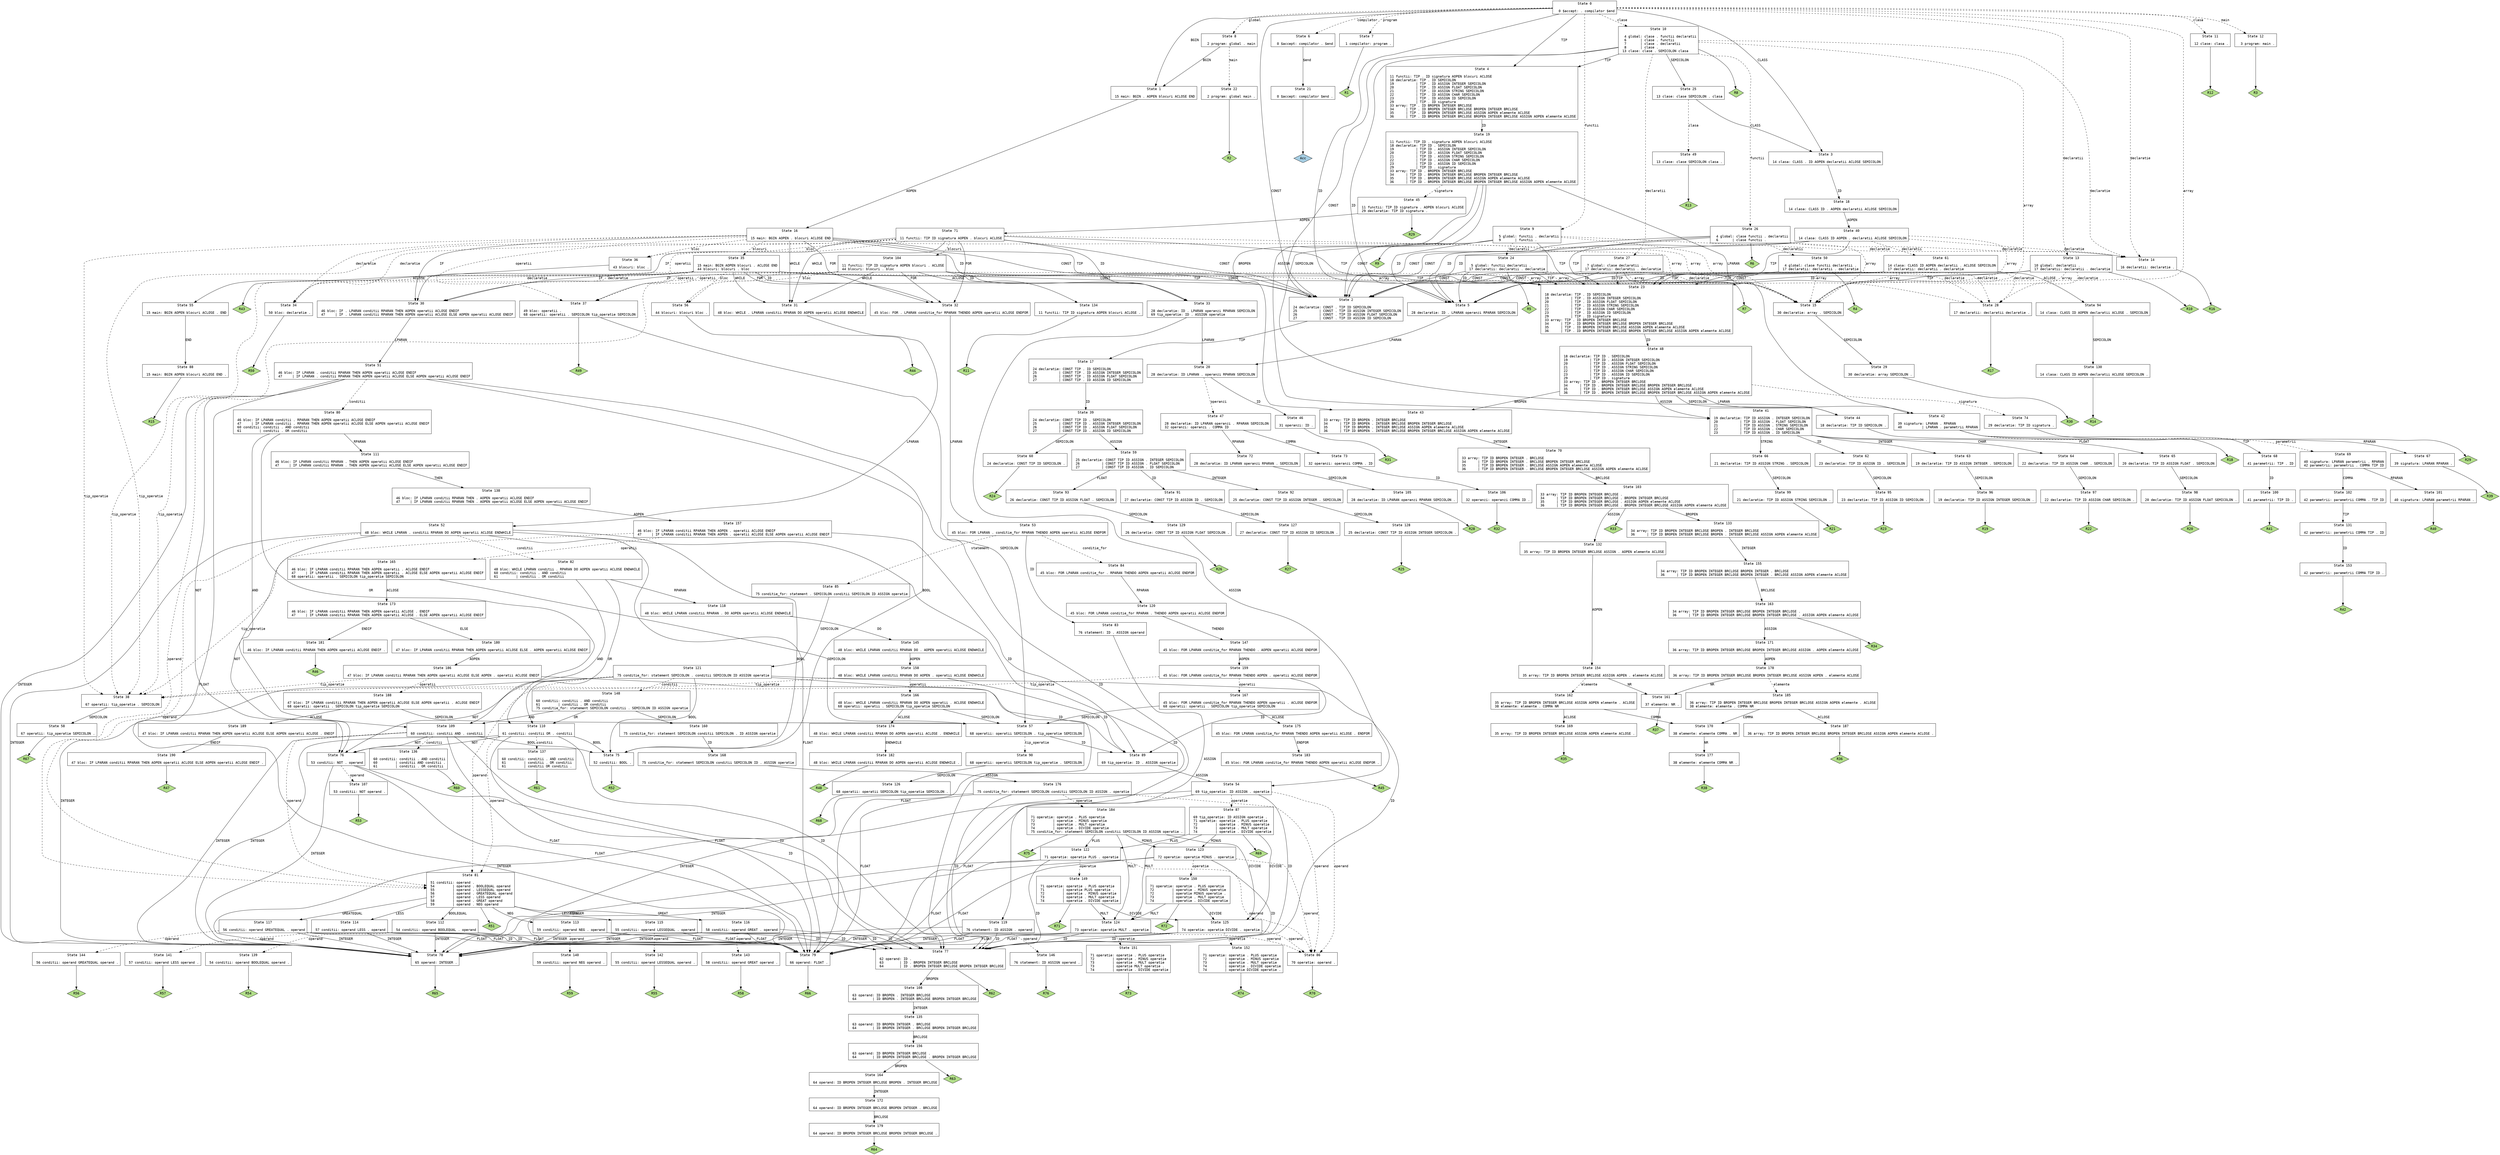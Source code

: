 // Generated by GNU Bison 3.5.1.
// Report bugs to <bug-bison@gnu.org>.
// Home page: <https://www.gnu.org/software/bison/>.

digraph "proiect.y"
{
  node [fontname = courier, shape = box, colorscheme = paired6]
  edge [fontname = courier]

  0 [label="State 0\n\l  0 $accept: . compilator $end\l"]
  0 -> 1 [style=solid label="BGIN"]
  0 -> 2 [style=solid label="CONST"]
  0 -> 3 [style=solid label="CLASS"]
  0 -> 4 [style=solid label="TIP"]
  0 -> 5 [style=solid label="ID"]
  0 -> 6 [style=dashed label="compilator"]
  0 -> 7 [style=dashed label="program"]
  0 -> 8 [style=dashed label="global"]
  0 -> 9 [style=dashed label="functii"]
  0 -> 10 [style=dashed label="clase"]
  0 -> 11 [style=dashed label="clasa"]
  0 -> 12 [style=dashed label="main"]
  0 -> 13 [style=dashed label="declaratii"]
  0 -> 14 [style=dashed label="declaratie"]
  0 -> 15 [style=dashed label="array"]
  1 [label="State 1\n\l 15 main: BGIN . AOPEN blocuri ACLOSE END\l"]
  1 -> 16 [style=solid label="AOPEN"]
  2 [label="State 2\n\l 24 declaratie: CONST . TIP ID SEMICOLON\l 25           | CONST . TIP ID ASSIGN INTEGER SEMICOLON\l 26           | CONST . TIP ID ASSIGN FLOAT SEMICOLON\l 27           | CONST . TIP ID ASSIGN ID SEMICOLON\l"]
  2 -> 17 [style=solid label="TIP"]
  3 [label="State 3\n\l 14 clasa: CLASS . ID AOPEN declaratii ACLOSE SEMICOLON\l"]
  3 -> 18 [style=solid label="ID"]
  4 [label="State 4\n\l 11 functii: TIP . ID signatura AOPEN blocuri ACLOSE\l 18 declaratie: TIP . ID SEMICOLON\l 19           | TIP . ID ASSIGN INTEGER SEMICOLON\l 20           | TIP . ID ASSIGN FLOAT SEMICOLON\l 21           | TIP . ID ASSIGN STRING SEMICOLON\l 22           | TIP . ID ASSIGN CHAR SEMICOLON\l 23           | TIP . ID ASSIGN ID SEMICOLON\l 29           | TIP . ID signatura\l 33 array: TIP . ID BROPEN INTEGER BRCLOSE\l 34      | TIP . ID BROPEN INTEGER BRCLOSE BROPEN INTEGER BRCLOSE\l 35      | TIP . ID BROPEN INTEGER BRCLOSE ASSIGN AOPEN elemente ACLOSE\l 36      | TIP . ID BROPEN INTEGER BRCLOSE BROPEN INTEGER BRCLOSE ASSIGN AOPEN elemente ACLOSE\l"]
  4 -> 19 [style=solid label="ID"]
  5 [label="State 5\n\l 28 declaratie: ID . LPARAN operanzi RPARAN SEMICOLON\l"]
  5 -> 20 [style=solid label="LPARAN"]
  6 [label="State 6\n\l  0 $accept: compilator . $end\l"]
  6 -> 21 [style=solid label="$end"]
  7 [label="State 7\n\l  1 compilator: program .\l"]
  7 -> "7R1" [style=solid]
 "7R1" [label="R1", fillcolor=3, shape=diamond, style=filled]
  8 [label="State 8\n\l  2 program: global . main\l"]
  8 -> 1 [style=solid label="BGIN"]
  8 -> 22 [style=dashed label="main"]
  9 [label="State 9\n\l  5 global: functii . declaratii\l  9       | functii .\l"]
  9 -> 2 [style=solid label="CONST"]
  9 -> 23 [style=solid label="TIP"]
  9 -> 5 [style=solid label="ID"]
  9 -> 24 [style=dashed label="declaratii"]
  9 -> 14 [style=dashed label="declaratie"]
  9 -> 15 [style=dashed label="array"]
  9 -> "9R9" [style=solid]
 "9R9" [label="R9", fillcolor=3, shape=diamond, style=filled]
  10 [label="State 10\n\l  4 global: clase . functii declaratii\l  6       | clase . functii\l  7       | clase . declaratii\l  8       | clase .\l 13 clase: clase . SEMICOLON clasa\l"]
  10 -> 2 [style=solid label="CONST"]
  10 -> 25 [style=solid label="SEMICOLON"]
  10 -> 4 [style=solid label="TIP"]
  10 -> 5 [style=solid label="ID"]
  10 -> 26 [style=dashed label="functii"]
  10 -> 27 [style=dashed label="declaratii"]
  10 -> 14 [style=dashed label="declaratie"]
  10 -> 15 [style=dashed label="array"]
  10 -> "10R8" [style=solid]
 "10R8" [label="R8", fillcolor=3, shape=diamond, style=filled]
  11 [label="State 11\n\l 12 clase: clasa .\l"]
  11 -> "11R12" [style=solid]
 "11R12" [label="R12", fillcolor=3, shape=diamond, style=filled]
  12 [label="State 12\n\l  3 program: main .\l"]
  12 -> "12R3" [style=solid]
 "12R3" [label="R3", fillcolor=3, shape=diamond, style=filled]
  13 [label="State 13\n\l 10 global: declaratii .\l 17 declaratii: declaratii . declaratie\l"]
  13 -> 2 [style=solid label="CONST"]
  13 -> 23 [style=solid label="TIP"]
  13 -> 5 [style=solid label="ID"]
  13 -> 28 [style=dashed label="declaratie"]
  13 -> 15 [style=dashed label="array"]
  13 -> "13R10" [style=solid]
 "13R10" [label="R10", fillcolor=3, shape=diamond, style=filled]
  14 [label="State 14\n\l 16 declaratii: declaratie .\l"]
  14 -> "14R16" [style=solid]
 "14R16" [label="R16", fillcolor=3, shape=diamond, style=filled]
  15 [label="State 15\n\l 30 declaratie: array . SEMICOLON\l"]
  15 -> 29 [style=solid label="SEMICOLON"]
  16 [label="State 16\n\l 15 main: BGIN AOPEN . blocuri ACLOSE END\l"]
  16 -> 2 [style=solid label="CONST"]
  16 -> 30 [style=solid label="IF"]
  16 -> 31 [style=solid label="WHILE"]
  16 -> 32 [style=solid label="FOR"]
  16 -> 23 [style=solid label="TIP"]
  16 -> 33 [style=solid label="ID"]
  16 -> 34 [style=dashed label="declaratie"]
  16 -> 15 [style=dashed label="array"]
  16 -> 35 [style=dashed label="blocuri"]
  16 -> 36 [style=dashed label="bloc"]
  16 -> 37 [style=dashed label="operatii"]
  16 -> 38 [style=dashed label="tip_operatie"]
  17 [label="State 17\n\l 24 declaratie: CONST TIP . ID SEMICOLON\l 25           | CONST TIP . ID ASSIGN INTEGER SEMICOLON\l 26           | CONST TIP . ID ASSIGN FLOAT SEMICOLON\l 27           | CONST TIP . ID ASSIGN ID SEMICOLON\l"]
  17 -> 39 [style=solid label="ID"]
  18 [label="State 18\n\l 14 clasa: CLASS ID . AOPEN declaratii ACLOSE SEMICOLON\l"]
  18 -> 40 [style=solid label="AOPEN"]
  19 [label="State 19\n\l 11 functii: TIP ID . signatura AOPEN blocuri ACLOSE\l 18 declaratie: TIP ID . SEMICOLON\l 19           | TIP ID . ASSIGN INTEGER SEMICOLON\l 20           | TIP ID . ASSIGN FLOAT SEMICOLON\l 21           | TIP ID . ASSIGN STRING SEMICOLON\l 22           | TIP ID . ASSIGN CHAR SEMICOLON\l 23           | TIP ID . ASSIGN ID SEMICOLON\l 29           | TIP ID . signatura\l 33 array: TIP ID . BROPEN INTEGER BRCLOSE\l 34      | TIP ID . BROPEN INTEGER BRCLOSE BROPEN INTEGER BRCLOSE\l 35      | TIP ID . BROPEN INTEGER BRCLOSE ASSIGN AOPEN elemente ACLOSE\l 36      | TIP ID . BROPEN INTEGER BRCLOSE BROPEN INTEGER BRCLOSE ASSIGN AOPEN elemente ACLOSE\l"]
  19 -> 41 [style=solid label="ASSIGN"]
  19 -> 42 [style=solid label="LPARAN"]
  19 -> 43 [style=solid label="BROPEN"]
  19 -> 44 [style=solid label="SEMICOLON"]
  19 -> 45 [style=dashed label="signatura"]
  20 [label="State 20\n\l 28 declaratie: ID LPARAN . operanzi RPARAN SEMICOLON\l"]
  20 -> 46 [style=solid label="ID"]
  20 -> 47 [style=dashed label="operanzi"]
  21 [label="State 21\n\l  0 $accept: compilator $end .\l"]
  21 -> "21R0" [style=solid]
 "21R0" [label="Acc", fillcolor=1, shape=diamond, style=filled]
  22 [label="State 22\n\l  2 program: global main .\l"]
  22 -> "22R2" [style=solid]
 "22R2" [label="R2", fillcolor=3, shape=diamond, style=filled]
  23 [label="State 23\n\l 18 declaratie: TIP . ID SEMICOLON\l 19           | TIP . ID ASSIGN INTEGER SEMICOLON\l 20           | TIP . ID ASSIGN FLOAT SEMICOLON\l 21           | TIP . ID ASSIGN STRING SEMICOLON\l 22           | TIP . ID ASSIGN CHAR SEMICOLON\l 23           | TIP . ID ASSIGN ID SEMICOLON\l 29           | TIP . ID signatura\l 33 array: TIP . ID BROPEN INTEGER BRCLOSE\l 34      | TIP . ID BROPEN INTEGER BRCLOSE BROPEN INTEGER BRCLOSE\l 35      | TIP . ID BROPEN INTEGER BRCLOSE ASSIGN AOPEN elemente ACLOSE\l 36      | TIP . ID BROPEN INTEGER BRCLOSE BROPEN INTEGER BRCLOSE ASSIGN AOPEN elemente ACLOSE\l"]
  23 -> 48 [style=solid label="ID"]
  24 [label="State 24\n\l  5 global: functii declaratii .\l 17 declaratii: declaratii . declaratie\l"]
  24 -> 2 [style=solid label="CONST"]
  24 -> 23 [style=solid label="TIP"]
  24 -> 5 [style=solid label="ID"]
  24 -> 28 [style=dashed label="declaratie"]
  24 -> 15 [style=dashed label="array"]
  24 -> "24R5" [style=solid]
 "24R5" [label="R5", fillcolor=3, shape=diamond, style=filled]
  25 [label="State 25\n\l 13 clase: clase SEMICOLON . clasa\l"]
  25 -> 3 [style=solid label="CLASS"]
  25 -> 49 [style=dashed label="clasa"]
  26 [label="State 26\n\l  4 global: clase functii . declaratii\l  6       | clase functii .\l"]
  26 -> 2 [style=solid label="CONST"]
  26 -> 23 [style=solid label="TIP"]
  26 -> 5 [style=solid label="ID"]
  26 -> 50 [style=dashed label="declaratii"]
  26 -> 14 [style=dashed label="declaratie"]
  26 -> 15 [style=dashed label="array"]
  26 -> "26R6" [style=solid]
 "26R6" [label="R6", fillcolor=3, shape=diamond, style=filled]
  27 [label="State 27\n\l  7 global: clase declaratii .\l 17 declaratii: declaratii . declaratie\l"]
  27 -> 2 [style=solid label="CONST"]
  27 -> 23 [style=solid label="TIP"]
  27 -> 5 [style=solid label="ID"]
  27 -> 28 [style=dashed label="declaratie"]
  27 -> 15 [style=dashed label="array"]
  27 -> "27R7" [style=solid]
 "27R7" [label="R7", fillcolor=3, shape=diamond, style=filled]
  28 [label="State 28\n\l 17 declaratii: declaratii declaratie .\l"]
  28 -> "28R17" [style=solid]
 "28R17" [label="R17", fillcolor=3, shape=diamond, style=filled]
  29 [label="State 29\n\l 30 declaratie: array SEMICOLON .\l"]
  29 -> "29R30" [style=solid]
 "29R30" [label="R30", fillcolor=3, shape=diamond, style=filled]
  30 [label="State 30\n\l 46 bloc: IF . LPARAN conditii RPARAN THEN AOPEN operatii ACLOSE ENDIF\l 47     | IF . LPARAN conditii RPARAN THEN AOPEN operatii ACLOSE ELSE AOPEN operatii ACLOSE ENDIF\l"]
  30 -> 51 [style=solid label="LPARAN"]
  31 [label="State 31\n\l 48 bloc: WHILE . LPARAN conditii RPARAN DO AOPEN operatii ACLOSE ENDWHILE\l"]
  31 -> 52 [style=solid label="LPARAN"]
  32 [label="State 32\n\l 45 bloc: FOR . LPARAN conditie_for RPARAN THENDO AOPEN operatii ACLOSE ENDFOR\l"]
  32 -> 53 [style=solid label="LPARAN"]
  33 [label="State 33\n\l 28 declaratie: ID . LPARAN operanzi RPARAN SEMICOLON\l 69 tip_operatie: ID . ASSIGN operatie\l"]
  33 -> 54 [style=solid label="ASSIGN"]
  33 -> 20 [style=solid label="LPARAN"]
  34 [label="State 34\n\l 50 bloc: declaratie .\l"]
  34 -> "34R50" [style=solid]
 "34R50" [label="R50", fillcolor=3, shape=diamond, style=filled]
  35 [label="State 35\n\l 15 main: BGIN AOPEN blocuri . ACLOSE END\l 44 blocuri: blocuri . bloc\l"]
  35 -> 2 [style=solid label="CONST"]
  35 -> 30 [style=solid label="IF"]
  35 -> 31 [style=solid label="WHILE"]
  35 -> 32 [style=solid label="FOR"]
  35 -> 55 [style=solid label="ACLOSE"]
  35 -> 23 [style=solid label="TIP"]
  35 -> 33 [style=solid label="ID"]
  35 -> 34 [style=dashed label="declaratie"]
  35 -> 15 [style=dashed label="array"]
  35 -> 56 [style=dashed label="bloc"]
  35 -> 37 [style=dashed label="operatii"]
  35 -> 38 [style=dashed label="tip_operatie"]
  36 [label="State 36\n\l 43 blocuri: bloc .\l"]
  36 -> "36R43" [style=solid]
 "36R43" [label="R43", fillcolor=3, shape=diamond, style=filled]
  37 [label="State 37\n\l 49 bloc: operatii .\l 68 operatii: operatii . SEMICOLON tip_operatie SEMICOLON\l"]
  37 -> 57 [style=solid label="SEMICOLON"]
  37 -> "37R49" [style=solid]
 "37R49" [label="R49", fillcolor=3, shape=diamond, style=filled]
  38 [label="State 38\n\l 67 operatii: tip_operatie . SEMICOLON\l"]
  38 -> 58 [style=solid label="SEMICOLON"]
  39 [label="State 39\n\l 24 declaratie: CONST TIP ID . SEMICOLON\l 25           | CONST TIP ID . ASSIGN INTEGER SEMICOLON\l 26           | CONST TIP ID . ASSIGN FLOAT SEMICOLON\l 27           | CONST TIP ID . ASSIGN ID SEMICOLON\l"]
  39 -> 59 [style=solid label="ASSIGN"]
  39 -> 60 [style=solid label="SEMICOLON"]
  40 [label="State 40\n\l 14 clasa: CLASS ID AOPEN . declaratii ACLOSE SEMICOLON\l"]
  40 -> 2 [style=solid label="CONST"]
  40 -> 23 [style=solid label="TIP"]
  40 -> 5 [style=solid label="ID"]
  40 -> 61 [style=dashed label="declaratii"]
  40 -> 14 [style=dashed label="declaratie"]
  40 -> 15 [style=dashed label="array"]
  41 [label="State 41\n\l 19 declaratie: TIP ID ASSIGN . INTEGER SEMICOLON\l 20           | TIP ID ASSIGN . FLOAT SEMICOLON\l 21           | TIP ID ASSIGN . STRING SEMICOLON\l 22           | TIP ID ASSIGN . CHAR SEMICOLON\l 23           | TIP ID ASSIGN . ID SEMICOLON\l"]
  41 -> 62 [style=solid label="ID"]
  41 -> 63 [style=solid label="INTEGER"]
  41 -> 64 [style=solid label="CHAR"]
  41 -> 65 [style=solid label="FLOAT"]
  41 -> 66 [style=solid label="STRING"]
  42 [label="State 42\n\l 39 signatura: LPARAN . RPARAN\l 40          | LPARAN . parametrii RPARAN\l"]
  42 -> 67 [style=solid label="RPARAN"]
  42 -> 68 [style=solid label="TIP"]
  42 -> 69 [style=dashed label="parametrii"]
  43 [label="State 43\n\l 33 array: TIP ID BROPEN . INTEGER BRCLOSE\l 34      | TIP ID BROPEN . INTEGER BRCLOSE BROPEN INTEGER BRCLOSE\l 35      | TIP ID BROPEN . INTEGER BRCLOSE ASSIGN AOPEN elemente ACLOSE\l 36      | TIP ID BROPEN . INTEGER BRCLOSE BROPEN INTEGER BRCLOSE ASSIGN AOPEN elemente ACLOSE\l"]
  43 -> 70 [style=solid label="INTEGER"]
  44 [label="State 44\n\l 18 declaratie: TIP ID SEMICOLON .\l"]
  44 -> "44R18" [style=solid]
 "44R18" [label="R18", fillcolor=3, shape=diamond, style=filled]
  45 [label="State 45\n\l 11 functii: TIP ID signatura . AOPEN blocuri ACLOSE\l 29 declaratie: TIP ID signatura .\l"]
  45 -> 71 [style=solid label="AOPEN"]
  45 -> "45R29" [style=solid]
 "45R29" [label="R29", fillcolor=3, shape=diamond, style=filled]
  46 [label="State 46\n\l 31 operanzi: ID .\l"]
  46 -> "46R31" [style=solid]
 "46R31" [label="R31", fillcolor=3, shape=diamond, style=filled]
  47 [label="State 47\n\l 28 declaratie: ID LPARAN operanzi . RPARAN SEMICOLON\l 32 operanzi: operanzi . COMMA ID\l"]
  47 -> 72 [style=solid label="RPARAN"]
  47 -> 73 [style=solid label="COMMA"]
  48 [label="State 48\n\l 18 declaratie: TIP ID . SEMICOLON\l 19           | TIP ID . ASSIGN INTEGER SEMICOLON\l 20           | TIP ID . ASSIGN FLOAT SEMICOLON\l 21           | TIP ID . ASSIGN STRING SEMICOLON\l 22           | TIP ID . ASSIGN CHAR SEMICOLON\l 23           | TIP ID . ASSIGN ID SEMICOLON\l 29           | TIP ID . signatura\l 33 array: TIP ID . BROPEN INTEGER BRCLOSE\l 34      | TIP ID . BROPEN INTEGER BRCLOSE BROPEN INTEGER BRCLOSE\l 35      | TIP ID . BROPEN INTEGER BRCLOSE ASSIGN AOPEN elemente ACLOSE\l 36      | TIP ID . BROPEN INTEGER BRCLOSE BROPEN INTEGER BRCLOSE ASSIGN AOPEN elemente ACLOSE\l"]
  48 -> 41 [style=solid label="ASSIGN"]
  48 -> 42 [style=solid label="LPARAN"]
  48 -> 43 [style=solid label="BROPEN"]
  48 -> 44 [style=solid label="SEMICOLON"]
  48 -> 74 [style=dashed label="signatura"]
  49 [label="State 49\n\l 13 clase: clase SEMICOLON clasa .\l"]
  49 -> "49R13" [style=solid]
 "49R13" [label="R13", fillcolor=3, shape=diamond, style=filled]
  50 [label="State 50\n\l  4 global: clase functii declaratii .\l 17 declaratii: declaratii . declaratie\l"]
  50 -> 2 [style=solid label="CONST"]
  50 -> 23 [style=solid label="TIP"]
  50 -> 5 [style=solid label="ID"]
  50 -> 28 [style=dashed label="declaratie"]
  50 -> 15 [style=dashed label="array"]
  50 -> "50R4" [style=solid]
 "50R4" [label="R4", fillcolor=3, shape=diamond, style=filled]
  51 [label="State 51\n\l 46 bloc: IF LPARAN . conditii RPARAN THEN AOPEN operatii ACLOSE ENDIF\l 47     | IF LPARAN . conditii RPARAN THEN AOPEN operatii ACLOSE ELSE AOPEN operatii ACLOSE ENDIF\l"]
  51 -> 75 [style=solid label="BOOL"]
  51 -> 76 [style=solid label="NOT"]
  51 -> 77 [style=solid label="ID"]
  51 -> 78 [style=solid label="INTEGER"]
  51 -> 79 [style=solid label="FLOAT"]
  51 -> 80 [style=dashed label="conditii"]
  51 -> 81 [style=dashed label="operand"]
  52 [label="State 52\n\l 48 bloc: WHILE LPARAN . conditii RPARAN DO AOPEN operatii ACLOSE ENDWHILE\l"]
  52 -> 75 [style=solid label="BOOL"]
  52 -> 76 [style=solid label="NOT"]
  52 -> 77 [style=solid label="ID"]
  52 -> 78 [style=solid label="INTEGER"]
  52 -> 79 [style=solid label="FLOAT"]
  52 -> 82 [style=dashed label="conditii"]
  52 -> 81 [style=dashed label="operand"]
  53 [label="State 53\n\l 45 bloc: FOR LPARAN . conditie_for RPARAN THENDO AOPEN operatii ACLOSE ENDFOR\l"]
  53 -> 83 [style=solid label="ID"]
  53 -> 84 [style=dashed label="conditie_for"]
  53 -> 85 [style=dashed label="statement"]
  54 [label="State 54\n\l 69 tip_operatie: ID ASSIGN . operatie\l"]
  54 -> 77 [style=solid label="ID"]
  54 -> 78 [style=solid label="INTEGER"]
  54 -> 79 [style=solid label="FLOAT"]
  54 -> 86 [style=dashed label="operand"]
  54 -> 87 [style=dashed label="operatie"]
  55 [label="State 55\n\l 15 main: BGIN AOPEN blocuri ACLOSE . END\l"]
  55 -> 88 [style=solid label="END"]
  56 [label="State 56\n\l 44 blocuri: blocuri bloc .\l"]
  56 -> "56R44" [style=solid]
 "56R44" [label="R44", fillcolor=3, shape=diamond, style=filled]
  57 [label="State 57\n\l 68 operatii: operatii SEMICOLON . tip_operatie SEMICOLON\l"]
  57 -> 89 [style=solid label="ID"]
  57 -> 90 [style=dashed label="tip_operatie"]
  58 [label="State 58\n\l 67 operatii: tip_operatie SEMICOLON .\l"]
  58 -> "58R67" [style=solid]
 "58R67" [label="R67", fillcolor=3, shape=diamond, style=filled]
  59 [label="State 59\n\l 25 declaratie: CONST TIP ID ASSIGN . INTEGER SEMICOLON\l 26           | CONST TIP ID ASSIGN . FLOAT SEMICOLON\l 27           | CONST TIP ID ASSIGN . ID SEMICOLON\l"]
  59 -> 91 [style=solid label="ID"]
  59 -> 92 [style=solid label="INTEGER"]
  59 -> 93 [style=solid label="FLOAT"]
  60 [label="State 60\n\l 24 declaratie: CONST TIP ID SEMICOLON .\l"]
  60 -> "60R24" [style=solid]
 "60R24" [label="R24", fillcolor=3, shape=diamond, style=filled]
  61 [label="State 61\n\l 14 clasa: CLASS ID AOPEN declaratii . ACLOSE SEMICOLON\l 17 declaratii: declaratii . declaratie\l"]
  61 -> 2 [style=solid label="CONST"]
  61 -> 94 [style=solid label="ACLOSE"]
  61 -> 23 [style=solid label="TIP"]
  61 -> 5 [style=solid label="ID"]
  61 -> 28 [style=dashed label="declaratie"]
  61 -> 15 [style=dashed label="array"]
  62 [label="State 62\n\l 23 declaratie: TIP ID ASSIGN ID . SEMICOLON\l"]
  62 -> 95 [style=solid label="SEMICOLON"]
  63 [label="State 63\n\l 19 declaratie: TIP ID ASSIGN INTEGER . SEMICOLON\l"]
  63 -> 96 [style=solid label="SEMICOLON"]
  64 [label="State 64\n\l 22 declaratie: TIP ID ASSIGN CHAR . SEMICOLON\l"]
  64 -> 97 [style=solid label="SEMICOLON"]
  65 [label="State 65\n\l 20 declaratie: TIP ID ASSIGN FLOAT . SEMICOLON\l"]
  65 -> 98 [style=solid label="SEMICOLON"]
  66 [label="State 66\n\l 21 declaratie: TIP ID ASSIGN STRING . SEMICOLON\l"]
  66 -> 99 [style=solid label="SEMICOLON"]
  67 [label="State 67\n\l 39 signatura: LPARAN RPARAN .\l"]
  67 -> "67R39" [style=solid]
 "67R39" [label="R39", fillcolor=3, shape=diamond, style=filled]
  68 [label="State 68\n\l 41 parametrii: TIP . ID\l"]
  68 -> 100 [style=solid label="ID"]
  69 [label="State 69\n\l 40 signatura: LPARAN parametrii . RPARAN\l 42 parametrii: parametrii . COMMA TIP ID\l"]
  69 -> 101 [style=solid label="RPARAN"]
  69 -> 102 [style=solid label="COMMA"]
  70 [label="State 70\n\l 33 array: TIP ID BROPEN INTEGER . BRCLOSE\l 34      | TIP ID BROPEN INTEGER . BRCLOSE BROPEN INTEGER BRCLOSE\l 35      | TIP ID BROPEN INTEGER . BRCLOSE ASSIGN AOPEN elemente ACLOSE\l 36      | TIP ID BROPEN INTEGER . BRCLOSE BROPEN INTEGER BRCLOSE ASSIGN AOPEN elemente ACLOSE\l"]
  70 -> 103 [style=solid label="BRCLOSE"]
  71 [label="State 71\n\l 11 functii: TIP ID signatura AOPEN . blocuri ACLOSE\l"]
  71 -> 2 [style=solid label="CONST"]
  71 -> 30 [style=solid label="IF"]
  71 -> 31 [style=solid label="WHILE"]
  71 -> 32 [style=solid label="FOR"]
  71 -> 23 [style=solid label="TIP"]
  71 -> 33 [style=solid label="ID"]
  71 -> 34 [style=dashed label="declaratie"]
  71 -> 15 [style=dashed label="array"]
  71 -> 104 [style=dashed label="blocuri"]
  71 -> 36 [style=dashed label="bloc"]
  71 -> 37 [style=dashed label="operatii"]
  71 -> 38 [style=dashed label="tip_operatie"]
  72 [label="State 72\n\l 28 declaratie: ID LPARAN operanzi RPARAN . SEMICOLON\l"]
  72 -> 105 [style=solid label="SEMICOLON"]
  73 [label="State 73\n\l 32 operanzi: operanzi COMMA . ID\l"]
  73 -> 106 [style=solid label="ID"]
  74 [label="State 74\n\l 29 declaratie: TIP ID signatura .\l"]
  74 -> "74R29" [style=solid]
 "74R29" [label="R29", fillcolor=3, shape=diamond, style=filled]
  75 [label="State 75\n\l 52 conditii: BOOL .\l"]
  75 -> "75R52" [style=solid]
 "75R52" [label="R52", fillcolor=3, shape=diamond, style=filled]
  76 [label="State 76\n\l 53 conditii: NOT . operand\l"]
  76 -> 77 [style=solid label="ID"]
  76 -> 78 [style=solid label="INTEGER"]
  76 -> 79 [style=solid label="FLOAT"]
  76 -> 107 [style=dashed label="operand"]
  77 [label="State 77\n\l 62 operand: ID .\l 63        | ID . BROPEN INTEGER BRCLOSE\l 64        | ID . BROPEN INTEGER BRCLOSE BROPEN INTEGER BRCLOSE\l"]
  77 -> 108 [style=solid label="BROPEN"]
  77 -> "77R62" [style=solid]
 "77R62" [label="R62", fillcolor=3, shape=diamond, style=filled]
  78 [label="State 78\n\l 65 operand: INTEGER .\l"]
  78 -> "78R65" [style=solid]
 "78R65" [label="R65", fillcolor=3, shape=diamond, style=filled]
  79 [label="State 79\n\l 66 operand: FLOAT .\l"]
  79 -> "79R66" [style=solid]
 "79R66" [label="R66", fillcolor=3, shape=diamond, style=filled]
  80 [label="State 80\n\l 46 bloc: IF LPARAN conditii . RPARAN THEN AOPEN operatii ACLOSE ENDIF\l 47     | IF LPARAN conditii . RPARAN THEN AOPEN operatii ACLOSE ELSE AOPEN operatii ACLOSE ENDIF\l 60 conditii: conditii . AND conditii\l 61         | conditii . OR conditii\l"]
  80 -> 109 [style=solid label="AND"]
  80 -> 110 [style=solid label="OR"]
  80 -> 111 [style=solid label="RPARAN"]
  81 [label="State 81\n\l 51 conditii: operand .\l 54         | operand . BOOLEQUAL operand\l 55         | operand . LESSEQUAL operand\l 56         | operand . GREATEQUAL operand\l 57         | operand . LESS operand\l 58         | operand . GREAT operand\l 59         | operand . NEG operand\l"]
  81 -> 112 [style=solid label="BOOLEQUAL"]
  81 -> 113 [style=solid label="NEG"]
  81 -> 114 [style=solid label="LESS"]
  81 -> 115 [style=solid label="LESSEQUAL"]
  81 -> 116 [style=solid label="GREAT"]
  81 -> 117 [style=solid label="GREATEQUAL"]
  81 -> "81R51" [style=solid]
 "81R51" [label="R51", fillcolor=3, shape=diamond, style=filled]
  82 [label="State 82\n\l 48 bloc: WHILE LPARAN conditii . RPARAN DO AOPEN operatii ACLOSE ENDWHILE\l 60 conditii: conditii . AND conditii\l 61         | conditii . OR conditii\l"]
  82 -> 109 [style=solid label="AND"]
  82 -> 110 [style=solid label="OR"]
  82 -> 118 [style=solid label="RPARAN"]
  83 [label="State 83\n\l 76 statement: ID . ASSIGN operand\l"]
  83 -> 119 [style=solid label="ASSIGN"]
  84 [label="State 84\n\l 45 bloc: FOR LPARAN conditie_for . RPARAN THENDO AOPEN operatii ACLOSE ENDFOR\l"]
  84 -> 120 [style=solid label="RPARAN"]
  85 [label="State 85\n\l 75 conditie_for: statement . SEMICOLON conditii SEMICOLON ID ASSIGN operatie\l"]
  85 -> 121 [style=solid label="SEMICOLON"]
  86 [label="State 86\n\l 70 operatie: operand .\l"]
  86 -> "86R70" [style=solid]
 "86R70" [label="R70", fillcolor=3, shape=diamond, style=filled]
  87 [label="State 87\n\l 69 tip_operatie: ID ASSIGN operatie .\l 71 operatie: operatie . PLUS operatie\l 72         | operatie . MINUS operatie\l 73         | operatie . MULT operatie\l 74         | operatie . DIVIDE operatie\l"]
  87 -> 122 [style=solid label="PLUS"]
  87 -> 123 [style=solid label="MINUS"]
  87 -> 124 [style=solid label="MULT"]
  87 -> 125 [style=solid label="DIVIDE"]
  87 -> "87R69" [style=solid]
 "87R69" [label="R69", fillcolor=3, shape=diamond, style=filled]
  88 [label="State 88\n\l 15 main: BGIN AOPEN blocuri ACLOSE END .\l"]
  88 -> "88R15" [style=solid]
 "88R15" [label="R15", fillcolor=3, shape=diamond, style=filled]
  89 [label="State 89\n\l 69 tip_operatie: ID . ASSIGN operatie\l"]
  89 -> 54 [style=solid label="ASSIGN"]
  90 [label="State 90\n\l 68 operatii: operatii SEMICOLON tip_operatie . SEMICOLON\l"]
  90 -> 126 [style=solid label="SEMICOLON"]
  91 [label="State 91\n\l 27 declaratie: CONST TIP ID ASSIGN ID . SEMICOLON\l"]
  91 -> 127 [style=solid label="SEMICOLON"]
  92 [label="State 92\n\l 25 declaratie: CONST TIP ID ASSIGN INTEGER . SEMICOLON\l"]
  92 -> 128 [style=solid label="SEMICOLON"]
  93 [label="State 93\n\l 26 declaratie: CONST TIP ID ASSIGN FLOAT . SEMICOLON\l"]
  93 -> 129 [style=solid label="SEMICOLON"]
  94 [label="State 94\n\l 14 clasa: CLASS ID AOPEN declaratii ACLOSE . SEMICOLON\l"]
  94 -> 130 [style=solid label="SEMICOLON"]
  95 [label="State 95\n\l 23 declaratie: TIP ID ASSIGN ID SEMICOLON .\l"]
  95 -> "95R23" [style=solid]
 "95R23" [label="R23", fillcolor=3, shape=diamond, style=filled]
  96 [label="State 96\n\l 19 declaratie: TIP ID ASSIGN INTEGER SEMICOLON .\l"]
  96 -> "96R19" [style=solid]
 "96R19" [label="R19", fillcolor=3, shape=diamond, style=filled]
  97 [label="State 97\n\l 22 declaratie: TIP ID ASSIGN CHAR SEMICOLON .\l"]
  97 -> "97R22" [style=solid]
 "97R22" [label="R22", fillcolor=3, shape=diamond, style=filled]
  98 [label="State 98\n\l 20 declaratie: TIP ID ASSIGN FLOAT SEMICOLON .\l"]
  98 -> "98R20" [style=solid]
 "98R20" [label="R20", fillcolor=3, shape=diamond, style=filled]
  99 [label="State 99\n\l 21 declaratie: TIP ID ASSIGN STRING SEMICOLON .\l"]
  99 -> "99R21" [style=solid]
 "99R21" [label="R21", fillcolor=3, shape=diamond, style=filled]
  100 [label="State 100\n\l 41 parametrii: TIP ID .\l"]
  100 -> "100R41" [style=solid]
 "100R41" [label="R41", fillcolor=3, shape=diamond, style=filled]
  101 [label="State 101\n\l 40 signatura: LPARAN parametrii RPARAN .\l"]
  101 -> "101R40" [style=solid]
 "101R40" [label="R40", fillcolor=3, shape=diamond, style=filled]
  102 [label="State 102\n\l 42 parametrii: parametrii COMMA . TIP ID\l"]
  102 -> 131 [style=solid label="TIP"]
  103 [label="State 103\n\l 33 array: TIP ID BROPEN INTEGER BRCLOSE .\l 34      | TIP ID BROPEN INTEGER BRCLOSE . BROPEN INTEGER BRCLOSE\l 35      | TIP ID BROPEN INTEGER BRCLOSE . ASSIGN AOPEN elemente ACLOSE\l 36      | TIP ID BROPEN INTEGER BRCLOSE . BROPEN INTEGER BRCLOSE ASSIGN AOPEN elemente ACLOSE\l"]
  103 -> 132 [style=solid label="ASSIGN"]
  103 -> 133 [style=solid label="BROPEN"]
  103 -> "103R33" [style=solid]
 "103R33" [label="R33", fillcolor=3, shape=diamond, style=filled]
  104 [label="State 104\n\l 11 functii: TIP ID signatura AOPEN blocuri . ACLOSE\l 44 blocuri: blocuri . bloc\l"]
  104 -> 2 [style=solid label="CONST"]
  104 -> 30 [style=solid label="IF"]
  104 -> 31 [style=solid label="WHILE"]
  104 -> 32 [style=solid label="FOR"]
  104 -> 134 [style=solid label="ACLOSE"]
  104 -> 23 [style=solid label="TIP"]
  104 -> 33 [style=solid label="ID"]
  104 -> 34 [style=dashed label="declaratie"]
  104 -> 15 [style=dashed label="array"]
  104 -> 56 [style=dashed label="bloc"]
  104 -> 37 [style=dashed label="operatii"]
  104 -> 38 [style=dashed label="tip_operatie"]
  105 [label="State 105\n\l 28 declaratie: ID LPARAN operanzi RPARAN SEMICOLON .\l"]
  105 -> "105R28" [style=solid]
 "105R28" [label="R28", fillcolor=3, shape=diamond, style=filled]
  106 [label="State 106\n\l 32 operanzi: operanzi COMMA ID .\l"]
  106 -> "106R32" [style=solid]
 "106R32" [label="R32", fillcolor=3, shape=diamond, style=filled]
  107 [label="State 107\n\l 53 conditii: NOT operand .\l"]
  107 -> "107R53" [style=solid]
 "107R53" [label="R53", fillcolor=3, shape=diamond, style=filled]
  108 [label="State 108\n\l 63 operand: ID BROPEN . INTEGER BRCLOSE\l 64        | ID BROPEN . INTEGER BRCLOSE BROPEN INTEGER BRCLOSE\l"]
  108 -> 135 [style=solid label="INTEGER"]
  109 [label="State 109\n\l 60 conditii: conditii AND . conditii\l"]
  109 -> 75 [style=solid label="BOOL"]
  109 -> 76 [style=solid label="NOT"]
  109 -> 77 [style=solid label="ID"]
  109 -> 78 [style=solid label="INTEGER"]
  109 -> 79 [style=solid label="FLOAT"]
  109 -> 136 [style=dashed label="conditii"]
  109 -> 81 [style=dashed label="operand"]
  110 [label="State 110\n\l 61 conditii: conditii OR . conditii\l"]
  110 -> 75 [style=solid label="BOOL"]
  110 -> 76 [style=solid label="NOT"]
  110 -> 77 [style=solid label="ID"]
  110 -> 78 [style=solid label="INTEGER"]
  110 -> 79 [style=solid label="FLOAT"]
  110 -> 137 [style=dashed label="conditii"]
  110 -> 81 [style=dashed label="operand"]
  111 [label="State 111\n\l 46 bloc: IF LPARAN conditii RPARAN . THEN AOPEN operatii ACLOSE ENDIF\l 47     | IF LPARAN conditii RPARAN . THEN AOPEN operatii ACLOSE ELSE AOPEN operatii ACLOSE ENDIF\l"]
  111 -> 138 [style=solid label="THEN"]
  112 [label="State 112\n\l 54 conditii: operand BOOLEQUAL . operand\l"]
  112 -> 77 [style=solid label="ID"]
  112 -> 78 [style=solid label="INTEGER"]
  112 -> 79 [style=solid label="FLOAT"]
  112 -> 139 [style=dashed label="operand"]
  113 [label="State 113\n\l 59 conditii: operand NEG . operand\l"]
  113 -> 77 [style=solid label="ID"]
  113 -> 78 [style=solid label="INTEGER"]
  113 -> 79 [style=solid label="FLOAT"]
  113 -> 140 [style=dashed label="operand"]
  114 [label="State 114\n\l 57 conditii: operand LESS . operand\l"]
  114 -> 77 [style=solid label="ID"]
  114 -> 78 [style=solid label="INTEGER"]
  114 -> 79 [style=solid label="FLOAT"]
  114 -> 141 [style=dashed label="operand"]
  115 [label="State 115\n\l 55 conditii: operand LESSEQUAL . operand\l"]
  115 -> 77 [style=solid label="ID"]
  115 -> 78 [style=solid label="INTEGER"]
  115 -> 79 [style=solid label="FLOAT"]
  115 -> 142 [style=dashed label="operand"]
  116 [label="State 116\n\l 58 conditii: operand GREAT . operand\l"]
  116 -> 77 [style=solid label="ID"]
  116 -> 78 [style=solid label="INTEGER"]
  116 -> 79 [style=solid label="FLOAT"]
  116 -> 143 [style=dashed label="operand"]
  117 [label="State 117\n\l 56 conditii: operand GREATEQUAL . operand\l"]
  117 -> 77 [style=solid label="ID"]
  117 -> 78 [style=solid label="INTEGER"]
  117 -> 79 [style=solid label="FLOAT"]
  117 -> 144 [style=dashed label="operand"]
  118 [label="State 118\n\l 48 bloc: WHILE LPARAN conditii RPARAN . DO AOPEN operatii ACLOSE ENDWHILE\l"]
  118 -> 145 [style=solid label="DO"]
  119 [label="State 119\n\l 76 statement: ID ASSIGN . operand\l"]
  119 -> 77 [style=solid label="ID"]
  119 -> 78 [style=solid label="INTEGER"]
  119 -> 79 [style=solid label="FLOAT"]
  119 -> 146 [style=dashed label="operand"]
  120 [label="State 120\n\l 45 bloc: FOR LPARAN conditie_for RPARAN . THENDO AOPEN operatii ACLOSE ENDFOR\l"]
  120 -> 147 [style=solid label="THENDO"]
  121 [label="State 121\n\l 75 conditie_for: statement SEMICOLON . conditii SEMICOLON ID ASSIGN operatie\l"]
  121 -> 75 [style=solid label="BOOL"]
  121 -> 76 [style=solid label="NOT"]
  121 -> 77 [style=solid label="ID"]
  121 -> 78 [style=solid label="INTEGER"]
  121 -> 79 [style=solid label="FLOAT"]
  121 -> 148 [style=dashed label="conditii"]
  121 -> 81 [style=dashed label="operand"]
  122 [label="State 122\n\l 71 operatie: operatie PLUS . operatie\l"]
  122 -> 77 [style=solid label="ID"]
  122 -> 78 [style=solid label="INTEGER"]
  122 -> 79 [style=solid label="FLOAT"]
  122 -> 86 [style=dashed label="operand"]
  122 -> 149 [style=dashed label="operatie"]
  123 [label="State 123\n\l 72 operatie: operatie MINUS . operatie\l"]
  123 -> 77 [style=solid label="ID"]
  123 -> 78 [style=solid label="INTEGER"]
  123 -> 79 [style=solid label="FLOAT"]
  123 -> 86 [style=dashed label="operand"]
  123 -> 150 [style=dashed label="operatie"]
  124 [label="State 124\n\l 73 operatie: operatie MULT . operatie\l"]
  124 -> 77 [style=solid label="ID"]
  124 -> 78 [style=solid label="INTEGER"]
  124 -> 79 [style=solid label="FLOAT"]
  124 -> 86 [style=dashed label="operand"]
  124 -> 151 [style=dashed label="operatie"]
  125 [label="State 125\n\l 74 operatie: operatie DIVIDE . operatie\l"]
  125 -> 77 [style=solid label="ID"]
  125 -> 78 [style=solid label="INTEGER"]
  125 -> 79 [style=solid label="FLOAT"]
  125 -> 86 [style=dashed label="operand"]
  125 -> 152 [style=dashed label="operatie"]
  126 [label="State 126\n\l 68 operatii: operatii SEMICOLON tip_operatie SEMICOLON .\l"]
  126 -> "126R68" [style=solid]
 "126R68" [label="R68", fillcolor=3, shape=diamond, style=filled]
  127 [label="State 127\n\l 27 declaratie: CONST TIP ID ASSIGN ID SEMICOLON .\l"]
  127 -> "127R27" [style=solid]
 "127R27" [label="R27", fillcolor=3, shape=diamond, style=filled]
  128 [label="State 128\n\l 25 declaratie: CONST TIP ID ASSIGN INTEGER SEMICOLON .\l"]
  128 -> "128R25" [style=solid]
 "128R25" [label="R25", fillcolor=3, shape=diamond, style=filled]
  129 [label="State 129\n\l 26 declaratie: CONST TIP ID ASSIGN FLOAT SEMICOLON .\l"]
  129 -> "129R26" [style=solid]
 "129R26" [label="R26", fillcolor=3, shape=diamond, style=filled]
  130 [label="State 130\n\l 14 clasa: CLASS ID AOPEN declaratii ACLOSE SEMICOLON .\l"]
  130 -> "130R14" [style=solid]
 "130R14" [label="R14", fillcolor=3, shape=diamond, style=filled]
  131 [label="State 131\n\l 42 parametrii: parametrii COMMA TIP . ID\l"]
  131 -> 153 [style=solid label="ID"]
  132 [label="State 132\n\l 35 array: TIP ID BROPEN INTEGER BRCLOSE ASSIGN . AOPEN elemente ACLOSE\l"]
  132 -> 154 [style=solid label="AOPEN"]
  133 [label="State 133\n\l 34 array: TIP ID BROPEN INTEGER BRCLOSE BROPEN . INTEGER BRCLOSE\l 36      | TIP ID BROPEN INTEGER BRCLOSE BROPEN . INTEGER BRCLOSE ASSIGN AOPEN elemente ACLOSE\l"]
  133 -> 155 [style=solid label="INTEGER"]
  134 [label="State 134\n\l 11 functii: TIP ID signatura AOPEN blocuri ACLOSE .\l"]
  134 -> "134R11" [style=solid]
 "134R11" [label="R11", fillcolor=3, shape=diamond, style=filled]
  135 [label="State 135\n\l 63 operand: ID BROPEN INTEGER . BRCLOSE\l 64        | ID BROPEN INTEGER . BRCLOSE BROPEN INTEGER BRCLOSE\l"]
  135 -> 156 [style=solid label="BRCLOSE"]
  136 [label="State 136\n\l 60 conditii: conditii . AND conditii\l 60         | conditii AND conditii .\l 61         | conditii . OR conditii\l"]
  136 -> "136R60" [style=solid]
 "136R60" [label="R60", fillcolor=3, shape=diamond, style=filled]
  137 [label="State 137\n\l 60 conditii: conditii . AND conditii\l 61         | conditii . OR conditii\l 61         | conditii OR conditii .\l"]
  137 -> "137R61" [style=solid]
 "137R61" [label="R61", fillcolor=3, shape=diamond, style=filled]
  138 [label="State 138\n\l 46 bloc: IF LPARAN conditii RPARAN THEN . AOPEN operatii ACLOSE ENDIF\l 47     | IF LPARAN conditii RPARAN THEN . AOPEN operatii ACLOSE ELSE AOPEN operatii ACLOSE ENDIF\l"]
  138 -> 157 [style=solid label="AOPEN"]
  139 [label="State 139\n\l 54 conditii: operand BOOLEQUAL operand .\l"]
  139 -> "139R54" [style=solid]
 "139R54" [label="R54", fillcolor=3, shape=diamond, style=filled]
  140 [label="State 140\n\l 59 conditii: operand NEG operand .\l"]
  140 -> "140R59" [style=solid]
 "140R59" [label="R59", fillcolor=3, shape=diamond, style=filled]
  141 [label="State 141\n\l 57 conditii: operand LESS operand .\l"]
  141 -> "141R57" [style=solid]
 "141R57" [label="R57", fillcolor=3, shape=diamond, style=filled]
  142 [label="State 142\n\l 55 conditii: operand LESSEQUAL operand .\l"]
  142 -> "142R55" [style=solid]
 "142R55" [label="R55", fillcolor=3, shape=diamond, style=filled]
  143 [label="State 143\n\l 58 conditii: operand GREAT operand .\l"]
  143 -> "143R58" [style=solid]
 "143R58" [label="R58", fillcolor=3, shape=diamond, style=filled]
  144 [label="State 144\n\l 56 conditii: operand GREATEQUAL operand .\l"]
  144 -> "144R56" [style=solid]
 "144R56" [label="R56", fillcolor=3, shape=diamond, style=filled]
  145 [label="State 145\n\l 48 bloc: WHILE LPARAN conditii RPARAN DO . AOPEN operatii ACLOSE ENDWHILE\l"]
  145 -> 158 [style=solid label="AOPEN"]
  146 [label="State 146\n\l 76 statement: ID ASSIGN operand .\l"]
  146 -> "146R76" [style=solid]
 "146R76" [label="R76", fillcolor=3, shape=diamond, style=filled]
  147 [label="State 147\n\l 45 bloc: FOR LPARAN conditie_for RPARAN THENDO . AOPEN operatii ACLOSE ENDFOR\l"]
  147 -> 159 [style=solid label="AOPEN"]
  148 [label="State 148\n\l 60 conditii: conditii . AND conditii\l 61         | conditii . OR conditii\l 75 conditie_for: statement SEMICOLON conditii . SEMICOLON ID ASSIGN operatie\l"]
  148 -> 109 [style=solid label="AND"]
  148 -> 110 [style=solid label="OR"]
  148 -> 160 [style=solid label="SEMICOLON"]
  149 [label="State 149\n\l 71 operatie: operatie . PLUS operatie\l 71         | operatie PLUS operatie .\l 72         | operatie . MINUS operatie\l 73         | operatie . MULT operatie\l 74         | operatie . DIVIDE operatie\l"]
  149 -> 124 [style=solid label="MULT"]
  149 -> 125 [style=solid label="DIVIDE"]
  149 -> "149R71" [style=solid]
 "149R71" [label="R71", fillcolor=3, shape=diamond, style=filled]
  150 [label="State 150\n\l 71 operatie: operatie . PLUS operatie\l 72         | operatie . MINUS operatie\l 72         | operatie MINUS operatie .\l 73         | operatie . MULT operatie\l 74         | operatie . DIVIDE operatie\l"]
  150 -> 124 [style=solid label="MULT"]
  150 -> 125 [style=solid label="DIVIDE"]
  150 -> "150R72" [style=solid]
 "150R72" [label="R72", fillcolor=3, shape=diamond, style=filled]
  151 [label="State 151\n\l 71 operatie: operatie . PLUS operatie\l 72         | operatie . MINUS operatie\l 73         | operatie . MULT operatie\l 73         | operatie MULT operatie .\l 74         | operatie . DIVIDE operatie\l"]
  151 -> "151R73" [style=solid]
 "151R73" [label="R73", fillcolor=3, shape=diamond, style=filled]
  152 [label="State 152\n\l 71 operatie: operatie . PLUS operatie\l 72         | operatie . MINUS operatie\l 73         | operatie . MULT operatie\l 74         | operatie . DIVIDE operatie\l 74         | operatie DIVIDE operatie .\l"]
  152 -> "152R74" [style=solid]
 "152R74" [label="R74", fillcolor=3, shape=diamond, style=filled]
  153 [label="State 153\n\l 42 parametrii: parametrii COMMA TIP ID .\l"]
  153 -> "153R42" [style=solid]
 "153R42" [label="R42", fillcolor=3, shape=diamond, style=filled]
  154 [label="State 154\n\l 35 array: TIP ID BROPEN INTEGER BRCLOSE ASSIGN AOPEN . elemente ACLOSE\l"]
  154 -> 161 [style=solid label="NR"]
  154 -> 162 [style=dashed label="elemente"]
  155 [label="State 155\n\l 34 array: TIP ID BROPEN INTEGER BRCLOSE BROPEN INTEGER . BRCLOSE\l 36      | TIP ID BROPEN INTEGER BRCLOSE BROPEN INTEGER . BRCLOSE ASSIGN AOPEN elemente ACLOSE\l"]
  155 -> 163 [style=solid label="BRCLOSE"]
  156 [label="State 156\n\l 63 operand: ID BROPEN INTEGER BRCLOSE .\l 64        | ID BROPEN INTEGER BRCLOSE . BROPEN INTEGER BRCLOSE\l"]
  156 -> 164 [style=solid label="BROPEN"]
  156 -> "156R63" [style=solid]
 "156R63" [label="R63", fillcolor=3, shape=diamond, style=filled]
  157 [label="State 157\n\l 46 bloc: IF LPARAN conditii RPARAN THEN AOPEN . operatii ACLOSE ENDIF\l 47     | IF LPARAN conditii RPARAN THEN AOPEN . operatii ACLOSE ELSE AOPEN operatii ACLOSE ENDIF\l"]
  157 -> 89 [style=solid label="ID"]
  157 -> 165 [style=dashed label="operatii"]
  157 -> 38 [style=dashed label="tip_operatie"]
  158 [label="State 158\n\l 48 bloc: WHILE LPARAN conditii RPARAN DO AOPEN . operatii ACLOSE ENDWHILE\l"]
  158 -> 89 [style=solid label="ID"]
  158 -> 166 [style=dashed label="operatii"]
  158 -> 38 [style=dashed label="tip_operatie"]
  159 [label="State 159\n\l 45 bloc: FOR LPARAN conditie_for RPARAN THENDO AOPEN . operatii ACLOSE ENDFOR\l"]
  159 -> 89 [style=solid label="ID"]
  159 -> 167 [style=dashed label="operatii"]
  159 -> 38 [style=dashed label="tip_operatie"]
  160 [label="State 160\n\l 75 conditie_for: statement SEMICOLON conditii SEMICOLON . ID ASSIGN operatie\l"]
  160 -> 168 [style=solid label="ID"]
  161 [label="State 161\n\l 37 elemente: NR .\l"]
  161 -> "161R37" [style=solid]
 "161R37" [label="R37", fillcolor=3, shape=diamond, style=filled]
  162 [label="State 162\n\l 35 array: TIP ID BROPEN INTEGER BRCLOSE ASSIGN AOPEN elemente . ACLOSE\l 38 elemente: elemente . COMMA NR\l"]
  162 -> 169 [style=solid label="ACLOSE"]
  162 -> 170 [style=solid label="COMMA"]
  163 [label="State 163\n\l 34 array: TIP ID BROPEN INTEGER BRCLOSE BROPEN INTEGER BRCLOSE .\l 36      | TIP ID BROPEN INTEGER BRCLOSE BROPEN INTEGER BRCLOSE . ASSIGN AOPEN elemente ACLOSE\l"]
  163 -> 171 [style=solid label="ASSIGN"]
  163 -> "163R34" [style=solid]
 "163R34" [label="R34", fillcolor=3, shape=diamond, style=filled]
  164 [label="State 164\n\l 64 operand: ID BROPEN INTEGER BRCLOSE BROPEN . INTEGER BRCLOSE\l"]
  164 -> 172 [style=solid label="INTEGER"]
  165 [label="State 165\n\l 46 bloc: IF LPARAN conditii RPARAN THEN AOPEN operatii . ACLOSE ENDIF\l 47     | IF LPARAN conditii RPARAN THEN AOPEN operatii . ACLOSE ELSE AOPEN operatii ACLOSE ENDIF\l 68 operatii: operatii . SEMICOLON tip_operatie SEMICOLON\l"]
  165 -> 173 [style=solid label="ACLOSE"]
  165 -> 57 [style=solid label="SEMICOLON"]
  166 [label="State 166\n\l 48 bloc: WHILE LPARAN conditii RPARAN DO AOPEN operatii . ACLOSE ENDWHILE\l 68 operatii: operatii . SEMICOLON tip_operatie SEMICOLON\l"]
  166 -> 174 [style=solid label="ACLOSE"]
  166 -> 57 [style=solid label="SEMICOLON"]
  167 [label="State 167\n\l 45 bloc: FOR LPARAN conditie_for RPARAN THENDO AOPEN operatii . ACLOSE ENDFOR\l 68 operatii: operatii . SEMICOLON tip_operatie SEMICOLON\l"]
  167 -> 175 [style=solid label="ACLOSE"]
  167 -> 57 [style=solid label="SEMICOLON"]
  168 [label="State 168\n\l 75 conditie_for: statement SEMICOLON conditii SEMICOLON ID . ASSIGN operatie\l"]
  168 -> 176 [style=solid label="ASSIGN"]
  169 [label="State 169\n\l 35 array: TIP ID BROPEN INTEGER BRCLOSE ASSIGN AOPEN elemente ACLOSE .\l"]
  169 -> "169R35" [style=solid]
 "169R35" [label="R35", fillcolor=3, shape=diamond, style=filled]
  170 [label="State 170\n\l 38 elemente: elemente COMMA . NR\l"]
  170 -> 177 [style=solid label="NR"]
  171 [label="State 171\n\l 36 array: TIP ID BROPEN INTEGER BRCLOSE BROPEN INTEGER BRCLOSE ASSIGN . AOPEN elemente ACLOSE\l"]
  171 -> 178 [style=solid label="AOPEN"]
  172 [label="State 172\n\l 64 operand: ID BROPEN INTEGER BRCLOSE BROPEN INTEGER . BRCLOSE\l"]
  172 -> 179 [style=solid label="BRCLOSE"]
  173 [label="State 173\n\l 46 bloc: IF LPARAN conditii RPARAN THEN AOPEN operatii ACLOSE . ENDIF\l 47     | IF LPARAN conditii RPARAN THEN AOPEN operatii ACLOSE . ELSE AOPEN operatii ACLOSE ENDIF\l"]
  173 -> 180 [style=solid label="ELSE"]
  173 -> 181 [style=solid label="ENDIF"]
  174 [label="State 174\n\l 48 bloc: WHILE LPARAN conditii RPARAN DO AOPEN operatii ACLOSE . ENDWHILE\l"]
  174 -> 182 [style=solid label="ENDWHILE"]
  175 [label="State 175\n\l 45 bloc: FOR LPARAN conditie_for RPARAN THENDO AOPEN operatii ACLOSE . ENDFOR\l"]
  175 -> 183 [style=solid label="ENDFOR"]
  176 [label="State 176\n\l 75 conditie_for: statement SEMICOLON conditii SEMICOLON ID ASSIGN . operatie\l"]
  176 -> 77 [style=solid label="ID"]
  176 -> 78 [style=solid label="INTEGER"]
  176 -> 79 [style=solid label="FLOAT"]
  176 -> 86 [style=dashed label="operand"]
  176 -> 184 [style=dashed label="operatie"]
  177 [label="State 177\n\l 38 elemente: elemente COMMA NR .\l"]
  177 -> "177R38" [style=solid]
 "177R38" [label="R38", fillcolor=3, shape=diamond, style=filled]
  178 [label="State 178\n\l 36 array: TIP ID BROPEN INTEGER BRCLOSE BROPEN INTEGER BRCLOSE ASSIGN AOPEN . elemente ACLOSE\l"]
  178 -> 161 [style=solid label="NR"]
  178 -> 185 [style=dashed label="elemente"]
  179 [label="State 179\n\l 64 operand: ID BROPEN INTEGER BRCLOSE BROPEN INTEGER BRCLOSE .\l"]
  179 -> "179R64" [style=solid]
 "179R64" [label="R64", fillcolor=3, shape=diamond, style=filled]
  180 [label="State 180\n\l 47 bloc: IF LPARAN conditii RPARAN THEN AOPEN operatii ACLOSE ELSE . AOPEN operatii ACLOSE ENDIF\l"]
  180 -> 186 [style=solid label="AOPEN"]
  181 [label="State 181\n\l 46 bloc: IF LPARAN conditii RPARAN THEN AOPEN operatii ACLOSE ENDIF .\l"]
  181 -> "181R46" [style=solid]
 "181R46" [label="R46", fillcolor=3, shape=diamond, style=filled]
  182 [label="State 182\n\l 48 bloc: WHILE LPARAN conditii RPARAN DO AOPEN operatii ACLOSE ENDWHILE .\l"]
  182 -> "182R48" [style=solid]
 "182R48" [label="R48", fillcolor=3, shape=diamond, style=filled]
  183 [label="State 183\n\l 45 bloc: FOR LPARAN conditie_for RPARAN THENDO AOPEN operatii ACLOSE ENDFOR .\l"]
  183 -> "183R45" [style=solid]
 "183R45" [label="R45", fillcolor=3, shape=diamond, style=filled]
  184 [label="State 184\n\l 71 operatie: operatie . PLUS operatie\l 72         | operatie . MINUS operatie\l 73         | operatie . MULT operatie\l 74         | operatie . DIVIDE operatie\l 75 conditie_for: statement SEMICOLON conditii SEMICOLON ID ASSIGN operatie .\l"]
  184 -> 122 [style=solid label="PLUS"]
  184 -> 123 [style=solid label="MINUS"]
  184 -> 124 [style=solid label="MULT"]
  184 -> 125 [style=solid label="DIVIDE"]
  184 -> "184R75" [style=solid]
 "184R75" [label="R75", fillcolor=3, shape=diamond, style=filled]
  185 [label="State 185\n\l 36 array: TIP ID BROPEN INTEGER BRCLOSE BROPEN INTEGER BRCLOSE ASSIGN AOPEN elemente . ACLOSE\l 38 elemente: elemente . COMMA NR\l"]
  185 -> 187 [style=solid label="ACLOSE"]
  185 -> 170 [style=solid label="COMMA"]
  186 [label="State 186\n\l 47 bloc: IF LPARAN conditii RPARAN THEN AOPEN operatii ACLOSE ELSE AOPEN . operatii ACLOSE ENDIF\l"]
  186 -> 89 [style=solid label="ID"]
  186 -> 188 [style=dashed label="operatii"]
  186 -> 38 [style=dashed label="tip_operatie"]
  187 [label="State 187\n\l 36 array: TIP ID BROPEN INTEGER BRCLOSE BROPEN INTEGER BRCLOSE ASSIGN AOPEN elemente ACLOSE .\l"]
  187 -> "187R36" [style=solid]
 "187R36" [label="R36", fillcolor=3, shape=diamond, style=filled]
  188 [label="State 188\n\l 47 bloc: IF LPARAN conditii RPARAN THEN AOPEN operatii ACLOSE ELSE AOPEN operatii . ACLOSE ENDIF\l 68 operatii: operatii . SEMICOLON tip_operatie SEMICOLON\l"]
  188 -> 189 [style=solid label="ACLOSE"]
  188 -> 57 [style=solid label="SEMICOLON"]
  189 [label="State 189\n\l 47 bloc: IF LPARAN conditii RPARAN THEN AOPEN operatii ACLOSE ELSE AOPEN operatii ACLOSE . ENDIF\l"]
  189 -> 190 [style=solid label="ENDIF"]
  190 [label="State 190\n\l 47 bloc: IF LPARAN conditii RPARAN THEN AOPEN operatii ACLOSE ELSE AOPEN operatii ACLOSE ENDIF .\l"]
  190 -> "190R47" [style=solid]
 "190R47" [label="R47", fillcolor=3, shape=diamond, style=filled]
}

